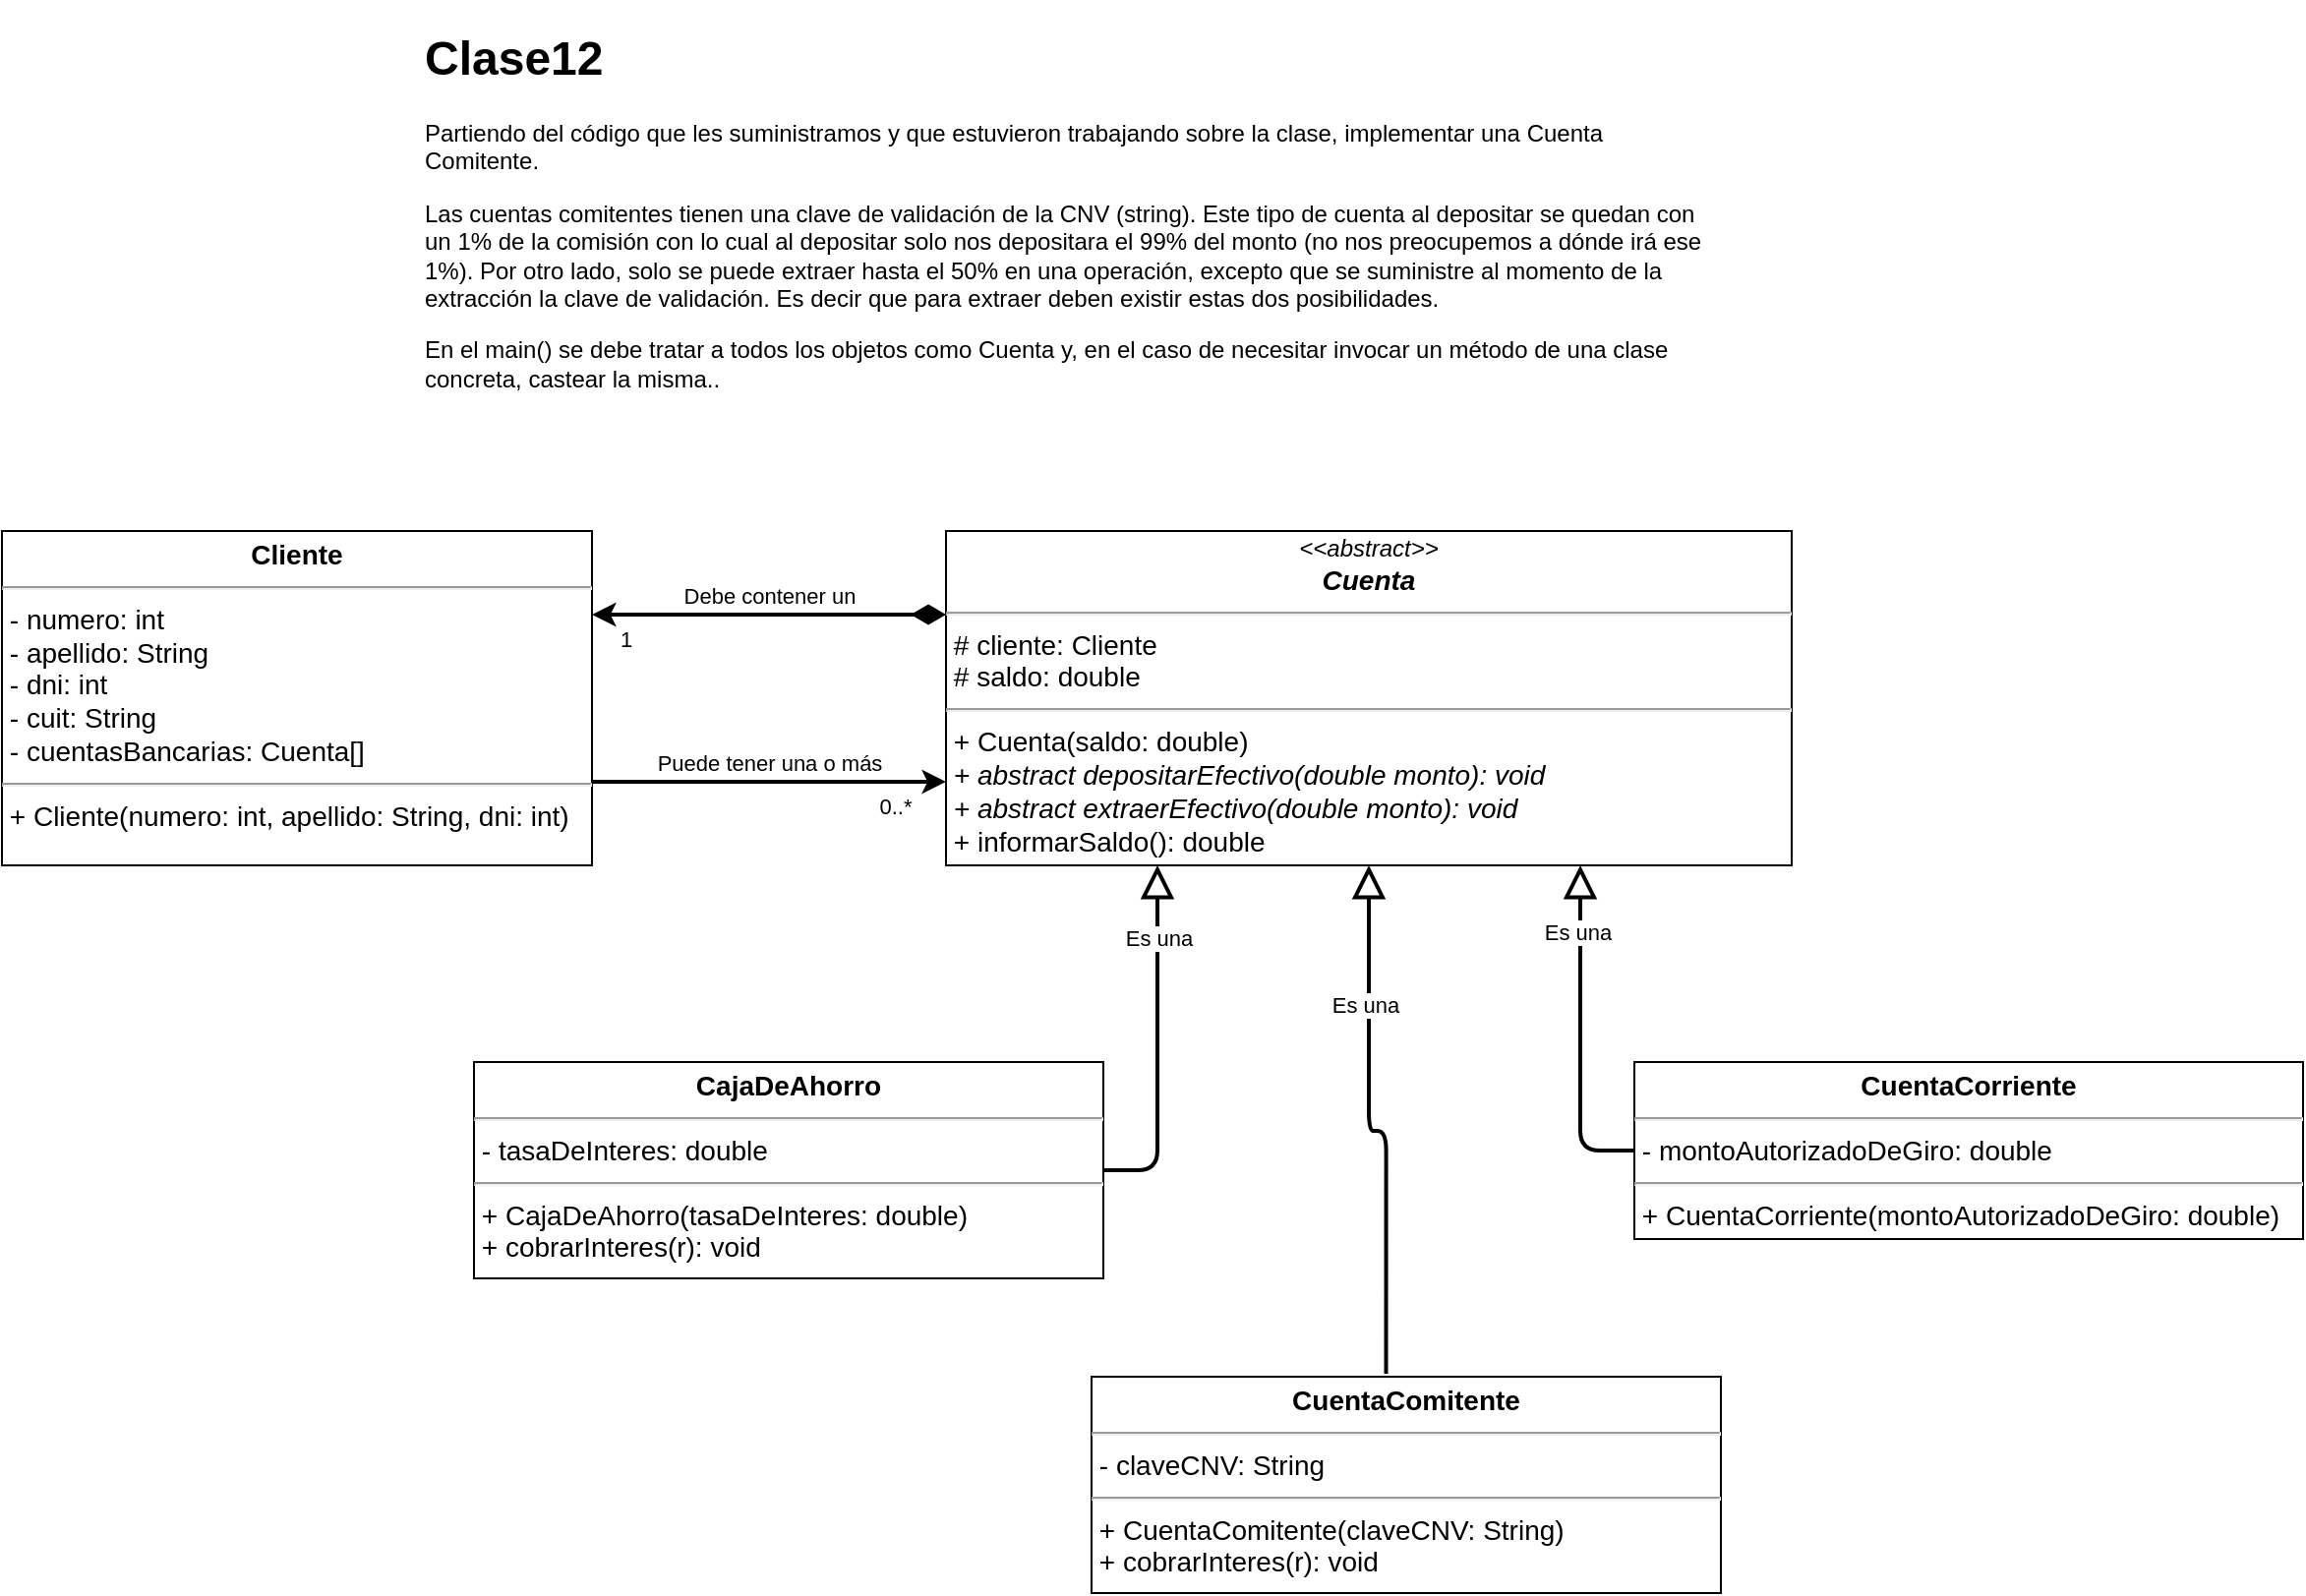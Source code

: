 <mxfile version="20.3.0" type="device"><diagram id="D5fOUC4OnmSt-1t3GoNH" name="Página-1"><mxGraphModel dx="2026" dy="606" grid="1" gridSize="10" guides="1" tooltips="1" connect="1" arrows="1" fold="1" page="1" pageScale="1" pageWidth="827" pageHeight="1169" math="0" shadow="0"><root><mxCell id="0"/><mxCell id="1" parent="0"/><mxCell id="VMkSPGbrSWBpmVo2lKZ9-1" value="&lt;h1&gt;Clase12&lt;/h1&gt;&lt;p&gt;Partiendo del código que les suministramos y que estuvieron trabajando sobre la&amp;nbsp;&lt;span style=&quot;background-color: initial;&quot;&gt;clase, implementar una Cuenta Comitente.&amp;nbsp;&lt;/span&gt;&lt;/p&gt;&lt;p&gt;&lt;span style=&quot;background-color: initial;&quot;&gt;Las cuentas comitentes tienen una clave&amp;nbsp;&lt;/span&gt;&lt;span style=&quot;background-color: initial;&quot;&gt;de validación de la CNV (string). Este tipo de cuenta al depositar se quedan con un&amp;nbsp;&lt;/span&gt;&lt;span style=&quot;background-color: initial;&quot;&gt;1% de la comisión con lo cual al depositar solo nos depositara el 99% del monto (no&amp;nbsp;&lt;/span&gt;&lt;span style=&quot;background-color: initial;&quot;&gt;nos preocupemos a dónde irá ese 1%). Por otro lado, solo se puede extraer hasta el&amp;nbsp;&lt;/span&gt;&lt;span style=&quot;background-color: initial;&quot;&gt;50% en una operación, excepto que se suministre al momento de la extracción la&amp;nbsp;&lt;/span&gt;&lt;span style=&quot;background-color: initial;&quot;&gt;clave de validación. Es decir que para extraer deben existir estas dos posibilidades.&amp;nbsp;&lt;/span&gt;&lt;/p&gt;&lt;p&gt;&lt;span style=&quot;background-color: initial;&quot;&gt;En el main() se debe tratar a todos los objetos como Cuenta y, en el caso de&amp;nbsp;&lt;/span&gt;&lt;span style=&quot;background-color: initial;&quot;&gt;necesitar invocar un método de una clase concreta, castear la misma.&lt;/span&gt;&lt;span style=&quot;background-color: initial;&quot;&gt;.&lt;/span&gt;&lt;/p&gt;" style="text;html=1;strokeColor=none;fillColor=none;spacing=5;spacingTop=-20;whiteSpace=wrap;overflow=hidden;rounded=0;" vertex="1" parent="1"><mxGeometry x="70" y="30" width="670" height="210" as="geometry"/></mxCell><mxCell id="VMkSPGbrSWBpmVo2lKZ9-4" value="&lt;div style=&quot;text-align: center;&quot;&gt;&lt;i style=&quot;background-color: initial; font-size: 12px;&quot;&gt;&amp;lt;&amp;lt;abstract&amp;gt;&amp;gt;&lt;/i&gt;&lt;/div&gt;&lt;div style=&quot;text-align: center;&quot;&gt;&lt;b&gt;&lt;i&gt;Cuenta&lt;/i&gt;&lt;/b&gt;&lt;/div&gt;&lt;hr style=&quot;font-size: 14px;&quot;&gt;&lt;p style=&quot;margin: 0px 0px 0px 4px; font-size: 14px;&quot;&gt;&lt;/p&gt;&amp;nbsp;# cliente: Cliente&lt;br&gt;&amp;nbsp;# saldo: double&lt;br&gt;&lt;hr style=&quot;font-size: 14px;&quot;&gt;&amp;nbsp;+&lt;span style=&quot;background-color: initial;&quot;&gt;&amp;nbsp;Cuenta(&lt;/span&gt;saldo: double&lt;span style=&quot;background-color: initial;&quot;&gt;)&lt;br&gt;&lt;/span&gt;&lt;i&gt;&amp;nbsp;+ abstract depositarEfectivo(double monto): void&lt;br&gt;&lt;/i&gt;&lt;i&gt;&amp;nbsp;+ abstract extraerEfectivo(double monto): void&lt;br&gt;&lt;/i&gt;&amp;nbsp;+ informarSaldo(): double" style="verticalAlign=top;align=left;overflow=fill;fontSize=14;fontFamily=Helvetica;html=1;spacing=2;spacingTop=0;" vertex="1" parent="1"><mxGeometry x="340" y="290" width="430" height="170" as="geometry"/></mxCell><mxCell id="VMkSPGbrSWBpmVo2lKZ9-5" style="edgeStyle=orthogonalEdgeStyle;rounded=1;orthogonalLoop=1;jettySize=auto;html=1;entryX=0.75;entryY=1;entryDx=0;entryDy=0;strokeWidth=2;endArrow=block;endFill=0;endSize=12;exitX=0;exitY=0.5;exitDx=0;exitDy=0;" edge="1" parent="1" source="VMkSPGbrSWBpmVo2lKZ9-10" target="VMkSPGbrSWBpmVo2lKZ9-4"><mxGeometry relative="1" as="geometry"><mxPoint x="260" y="618.75" as="sourcePoint"/></mxGeometry></mxCell><mxCell id="VMkSPGbrSWBpmVo2lKZ9-6" value="Es una" style="edgeLabel;html=1;align=center;verticalAlign=middle;resizable=0;points=[];" vertex="1" connectable="0" parent="VMkSPGbrSWBpmVo2lKZ9-5"><mxGeometry x="0.207" relative="1" as="geometry"><mxPoint x="-2" y="-35" as="offset"/></mxGeometry></mxCell><mxCell id="VMkSPGbrSWBpmVo2lKZ9-7" value="&lt;p style=&quot;margin: 4px 0px 0px; text-align: center; font-size: 14px;&quot;&gt;&lt;b&gt;CajaDeAhorro&lt;/b&gt;&lt;/p&gt;&lt;hr style=&quot;font-size: 14px;&quot;&gt;&lt;p style=&quot;margin: 0px 0px 0px 4px; font-size: 14px;&quot;&gt;&lt;/p&gt;&lt;span style=&quot;background-color: initial;&quot;&gt;&amp;nbsp;- tasaDeInteres: double&lt;/span&gt;&lt;br&gt;&lt;hr style=&quot;font-size: 14px;&quot;&gt;&amp;nbsp;+&lt;span style=&quot;background-color: initial;&quot;&gt;&amp;nbsp;CajaDeAhorro(&lt;/span&gt;tasaDeInteres: double&lt;span style=&quot;background-color: initial;&quot;&gt;)&lt;br&gt;&lt;/span&gt;&amp;nbsp;+ cobrarInteres(r): void&lt;br&gt;&lt;p style=&quot;margin: 0px 0px 0px 4px;&quot;&gt;&lt;br&gt;&lt;/p&gt;" style="verticalAlign=top;align=left;overflow=fill;fontSize=14;fontFamily=Helvetica;html=1;" vertex="1" parent="1"><mxGeometry x="100" y="560" width="320" height="110" as="geometry"/></mxCell><mxCell id="VMkSPGbrSWBpmVo2lKZ9-8" style="edgeStyle=orthogonalEdgeStyle;rounded=1;orthogonalLoop=1;jettySize=auto;html=1;strokeWidth=2;endArrow=block;endFill=0;endSize=12;exitX=1;exitY=0.5;exitDx=0;exitDy=0;entryX=0.25;entryY=1;entryDx=0;entryDy=0;" edge="1" parent="1" source="VMkSPGbrSWBpmVo2lKZ9-7" target="VMkSPGbrSWBpmVo2lKZ9-4"><mxGeometry relative="1" as="geometry"><mxPoint x="367.429" y="570" as="sourcePoint"/><mxPoint x="410" y="440" as="targetPoint"/></mxGeometry></mxCell><mxCell id="VMkSPGbrSWBpmVo2lKZ9-9" value="Es una" style="edgeLabel;html=1;align=center;verticalAlign=middle;resizable=0;points=[];" vertex="1" connectable="0" parent="VMkSPGbrSWBpmVo2lKZ9-8"><mxGeometry x="0.753" relative="1" as="geometry"><mxPoint y="14" as="offset"/></mxGeometry></mxCell><mxCell id="VMkSPGbrSWBpmVo2lKZ9-10" value="&lt;p style=&quot;margin: 4px 0px 0px; text-align: center; font-size: 14px;&quot;&gt;&lt;b&gt;CuentaCorriente&lt;/b&gt;&lt;/p&gt;&lt;hr style=&quot;font-size: 14px;&quot;&gt;&lt;p style=&quot;margin: 0px 0px 0px 4px; font-size: 14px;&quot;&gt;&lt;/p&gt;&lt;span style=&quot;background-color: initial;&quot;&gt;&amp;nbsp;- montoAutorizadoDeGiro: double&lt;/span&gt;&lt;br&gt;&lt;hr style=&quot;font-size: 14px;&quot;&gt;&amp;nbsp;+&lt;span style=&quot;background-color: initial;&quot;&gt;&amp;nbsp;CuentaCorriente(&lt;/span&gt;montoAutorizadoDeGiro: double&lt;span style=&quot;background-color: initial;&quot;&gt;)&lt;br&gt;&lt;/span&gt;&lt;p style=&quot;margin: 0px 0px 0px 4px;&quot;&gt;&lt;br&gt;&lt;/p&gt;" style="verticalAlign=top;align=left;overflow=fill;fontSize=14;fontFamily=Helvetica;html=1;" vertex="1" parent="1"><mxGeometry x="690" y="560" width="340" height="90" as="geometry"/></mxCell><mxCell id="VMkSPGbrSWBpmVo2lKZ9-11" value="&lt;p style=&quot;margin: 4px 0px 0px; text-align: center; font-size: 14px;&quot;&gt;&lt;b&gt;Cliente&lt;/b&gt;&lt;/p&gt;&lt;hr style=&quot;font-size: 14px;&quot;&gt;&lt;p style=&quot;margin: 0px 0px 0px 4px; font-size: 14px;&quot;&gt;&lt;/p&gt;&amp;nbsp;- numero: int&lt;br&gt;&amp;nbsp;- apellido: String&lt;br&gt;&amp;nbsp;- dni: int&lt;br&gt;&lt;span style=&quot;background-color: initial;&quot;&gt;&amp;nbsp;- cuit: String&lt;br&gt;&lt;/span&gt;&amp;nbsp;- cuentasBancarias: Cuenta[]&lt;br&gt;&lt;hr style=&quot;font-size: 14px;&quot;&gt;&amp;nbsp;+ Cliente(numero: int, apellido: String, dni: int)&lt;br&gt;&lt;p style=&quot;margin: 0px 0px 0px 4px;&quot;&gt;&lt;br&gt;&lt;/p&gt;" style="verticalAlign=top;align=left;overflow=fill;fontSize=14;fontFamily=Helvetica;html=1;" vertex="1" parent="1"><mxGeometry x="-140" y="290" width="300" height="170" as="geometry"/></mxCell><mxCell id="VMkSPGbrSWBpmVo2lKZ9-12" style="edgeStyle=orthogonalEdgeStyle;rounded=1;orthogonalLoop=1;jettySize=auto;html=1;entryX=1;entryY=0.25;entryDx=0;entryDy=0;strokeWidth=2;endArrow=classic;endFill=1;endSize=6;exitX=0;exitY=0.25;exitDx=0;exitDy=0;startArrow=diamondThin;startFill=1;startSize=12;" edge="1" parent="1" source="VMkSPGbrSWBpmVo2lKZ9-4" target="VMkSPGbrSWBpmVo2lKZ9-11"><mxGeometry relative="1" as="geometry"><mxPoint x="110" y="600" as="sourcePoint"/><mxPoint x="367.5" y="440" as="targetPoint"/></mxGeometry></mxCell><mxCell id="VMkSPGbrSWBpmVo2lKZ9-13" value="Debe contener un" style="edgeLabel;html=1;align=center;verticalAlign=middle;resizable=0;points=[];" vertex="1" connectable="0" parent="VMkSPGbrSWBpmVo2lKZ9-12"><mxGeometry x="-0.267" y="2" relative="1" as="geometry"><mxPoint x="-24" y="-12" as="offset"/></mxGeometry></mxCell><mxCell id="VMkSPGbrSWBpmVo2lKZ9-14" value="1" style="edgeLabel;html=1;align=center;verticalAlign=middle;resizable=0;points=[];" vertex="1" connectable="0" parent="VMkSPGbrSWBpmVo2lKZ9-12"><mxGeometry x="0.789" y="1" relative="1" as="geometry"><mxPoint x="-2" y="11" as="offset"/></mxGeometry></mxCell><mxCell id="VMkSPGbrSWBpmVo2lKZ9-15" style="edgeStyle=orthogonalEdgeStyle;rounded=1;orthogonalLoop=1;jettySize=auto;html=1;entryX=0;entryY=0.75;entryDx=0;entryDy=0;strokeWidth=2;endArrow=classic;endFill=1;endSize=6;exitX=1;exitY=0.75;exitDx=0;exitDy=0;startArrow=none;startFill=0;startSize=12;" edge="1" parent="1" source="VMkSPGbrSWBpmVo2lKZ9-11" target="VMkSPGbrSWBpmVo2lKZ9-4"><mxGeometry relative="1" as="geometry"><mxPoint x="350" y="380" as="sourcePoint"/><mxPoint x="170" y="380" as="targetPoint"/></mxGeometry></mxCell><mxCell id="VMkSPGbrSWBpmVo2lKZ9-16" value="Puede tener una o más" style="edgeLabel;html=1;align=center;verticalAlign=middle;resizable=0;points=[];" vertex="1" connectable="0" parent="VMkSPGbrSWBpmVo2lKZ9-15"><mxGeometry x="-0.267" y="2" relative="1" as="geometry"><mxPoint x="24" y="-8" as="offset"/></mxGeometry></mxCell><mxCell id="VMkSPGbrSWBpmVo2lKZ9-17" value="0..*" style="edgeLabel;html=1;align=center;verticalAlign=middle;resizable=0;points=[];" vertex="1" connectable="0" parent="VMkSPGbrSWBpmVo2lKZ9-15"><mxGeometry x="0.789" y="1" relative="1" as="geometry"><mxPoint x="-7" y="13" as="offset"/></mxGeometry></mxCell><mxCell id="VMkSPGbrSWBpmVo2lKZ9-18" value="&lt;p style=&quot;margin: 4px 0px 0px; text-align: center; font-size: 14px;&quot;&gt;&lt;b&gt;CuentaComitente&lt;/b&gt;&lt;/p&gt;&lt;hr style=&quot;font-size: 14px;&quot;&gt;&lt;p style=&quot;margin: 0px 0px 0px 4px; font-size: 14px;&quot;&gt;&lt;/p&gt;&lt;span style=&quot;background-color: initial;&quot;&gt;&amp;nbsp;- claveCNV: String&lt;/span&gt;&lt;br&gt;&lt;hr style=&quot;font-size: 14px;&quot;&gt;&amp;nbsp;+&lt;span style=&quot;background-color: initial;&quot;&gt;&amp;nbsp;CuentaComitente(claveCNV: String&lt;/span&gt;&lt;span style=&quot;background-color: initial;&quot;&gt;)&lt;br&gt;&lt;/span&gt;&amp;nbsp;+ cobrarInteres(r): void&lt;br&gt;&lt;p style=&quot;margin: 0px 0px 0px 4px;&quot;&gt;&lt;br&gt;&lt;/p&gt;" style="verticalAlign=top;align=left;overflow=fill;fontSize=14;fontFamily=Helvetica;html=1;" vertex="1" parent="1"><mxGeometry x="414" y="720" width="320" height="110" as="geometry"/></mxCell><mxCell id="VMkSPGbrSWBpmVo2lKZ9-19" style="edgeStyle=orthogonalEdgeStyle;rounded=1;orthogonalLoop=1;jettySize=auto;html=1;entryX=0.5;entryY=1;entryDx=0;entryDy=0;strokeWidth=2;endArrow=block;endFill=0;endSize=12;exitX=0.468;exitY=-0.014;exitDx=0;exitDy=0;exitPerimeter=0;" edge="1" parent="1" source="VMkSPGbrSWBpmVo2lKZ9-18" target="VMkSPGbrSWBpmVo2lKZ9-4"><mxGeometry relative="1" as="geometry"><mxPoint x="577.5" y="650" as="sourcePoint"/><mxPoint x="550" y="505.0" as="targetPoint"/></mxGeometry></mxCell><mxCell id="VMkSPGbrSWBpmVo2lKZ9-20" value="Es una" style="edgeLabel;html=1;align=center;verticalAlign=middle;resizable=0;points=[];" vertex="1" connectable="0" parent="VMkSPGbrSWBpmVo2lKZ9-19"><mxGeometry x="0.207" relative="1" as="geometry"><mxPoint x="-2" y="-35" as="offset"/></mxGeometry></mxCell></root></mxGraphModel></diagram></mxfile>